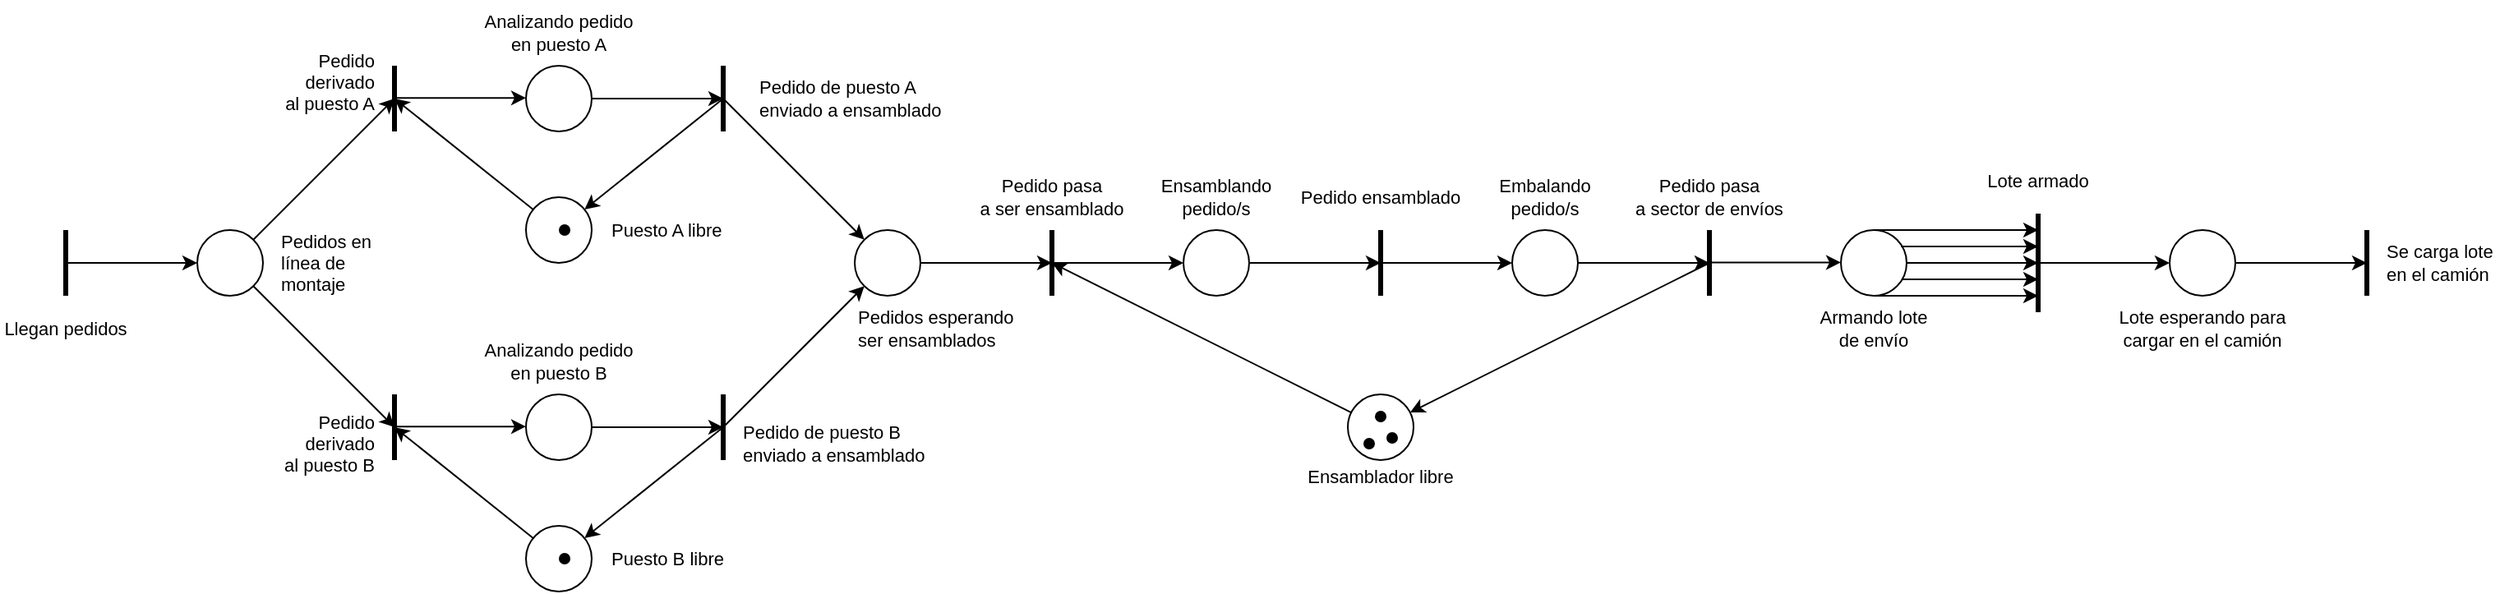 <mxfile version="13.8.5" type="github">
  <diagram id="_ANbzN1M4MJxJPfVMH9j" name="Page-1">
    <mxGraphModel dx="1135" dy="1262" grid="1" gridSize="10" guides="1" tooltips="1" connect="1" arrows="1" fold="1" page="1" pageScale="1" pageWidth="1100" pageHeight="850" math="0" shadow="0">
      <root>
        <mxCell id="0" />
        <mxCell id="1" parent="0" />
        <mxCell id="hwQlgyIUElPGhax0S_aQ-19" style="rounded=0;orthogonalLoop=1;jettySize=auto;html=1;strokeWidth=1;" parent="1" edge="1" source="hwQlgyIUElPGhax0S_aQ-1">
          <mxGeometry relative="1" as="geometry">
            <mxPoint x="320" y="120" as="targetPoint" />
            <mxPoint x="232.847" y="224.672" as="sourcePoint" />
          </mxGeometry>
        </mxCell>
        <mxCell id="hwQlgyIUElPGhax0S_aQ-20" style="edgeStyle=none;rounded=0;orthogonalLoop=1;jettySize=auto;html=1;strokeWidth=1;" parent="1" source="hwQlgyIUElPGhax0S_aQ-1" edge="1">
          <mxGeometry relative="1" as="geometry">
            <mxPoint x="320" y="320" as="targetPoint" />
          </mxGeometry>
        </mxCell>
        <mxCell id="hwQlgyIUElPGhax0S_aQ-1" value="" style="ellipse;whiteSpace=wrap;html=1;aspect=fixed;" parent="1" vertex="1">
          <mxGeometry x="200" y="200" width="40" height="40" as="geometry" />
        </mxCell>
        <mxCell id="hwQlgyIUElPGhax0S_aQ-23" style="edgeStyle=none;rounded=0;orthogonalLoop=1;jettySize=auto;html=1;strokeWidth=1;" parent="1" source="hwQlgyIUElPGhax0S_aQ-2" edge="1">
          <mxGeometry relative="1" as="geometry">
            <mxPoint x="520" y="320.0" as="targetPoint" />
          </mxGeometry>
        </mxCell>
        <mxCell id="hwQlgyIUElPGhax0S_aQ-2" value="" style="ellipse;whiteSpace=wrap;html=1;aspect=fixed;" parent="1" vertex="1">
          <mxGeometry x="400" y="300" width="40" height="40" as="geometry" />
        </mxCell>
        <mxCell id="hwQlgyIUElPGhax0S_aQ-24" style="edgeStyle=none;rounded=0;orthogonalLoop=1;jettySize=auto;html=1;strokeWidth=1;" parent="1" source="hwQlgyIUElPGhax0S_aQ-3" edge="1">
          <mxGeometry relative="1" as="geometry">
            <mxPoint x="520" y="120" as="targetPoint" />
          </mxGeometry>
        </mxCell>
        <mxCell id="hwQlgyIUElPGhax0S_aQ-3" value="" style="ellipse;whiteSpace=wrap;html=1;aspect=fixed;" parent="1" vertex="1">
          <mxGeometry x="400" y="100" width="40" height="40" as="geometry" />
        </mxCell>
        <mxCell id="hwQlgyIUElPGhax0S_aQ-4" value="" style="endArrow=none;html=1;strokeWidth=3;" parent="1" edge="1">
          <mxGeometry width="50" height="50" relative="1" as="geometry">
            <mxPoint x="320" y="140" as="sourcePoint" />
            <mxPoint x="320" y="100" as="targetPoint" />
          </mxGeometry>
        </mxCell>
        <mxCell id="hwQlgyIUElPGhax0S_aQ-5" value="" style="endArrow=none;html=1;strokeWidth=3;" parent="1" edge="1">
          <mxGeometry width="50" height="50" relative="1" as="geometry">
            <mxPoint x="320" y="340" as="sourcePoint" />
            <mxPoint x="320" y="300" as="targetPoint" />
          </mxGeometry>
        </mxCell>
        <mxCell id="hwQlgyIUElPGhax0S_aQ-6" value="" style="endArrow=none;html=1;strokeWidth=3;" parent="1" edge="1">
          <mxGeometry width="50" height="50" relative="1" as="geometry">
            <mxPoint x="120" y="240" as="sourcePoint" />
            <mxPoint x="120" y="200" as="targetPoint" />
          </mxGeometry>
        </mxCell>
        <mxCell id="hwQlgyIUElPGhax0S_aQ-22" style="edgeStyle=none;rounded=0;orthogonalLoop=1;jettySize=auto;html=1;strokeWidth=1;" parent="1" source="hwQlgyIUElPGhax0S_aQ-7" edge="1">
          <mxGeometry relative="1" as="geometry">
            <mxPoint x="320.0" y="320.0" as="targetPoint" />
          </mxGeometry>
        </mxCell>
        <mxCell id="hwQlgyIUElPGhax0S_aQ-7" value="" style="ellipse;whiteSpace=wrap;html=1;aspect=fixed;" parent="1" vertex="1">
          <mxGeometry x="400" y="380" width="40" height="40" as="geometry" />
        </mxCell>
        <mxCell id="hwQlgyIUElPGhax0S_aQ-21" style="edgeStyle=none;rounded=0;orthogonalLoop=1;jettySize=auto;html=1;strokeWidth=1;" parent="1" source="hwQlgyIUElPGhax0S_aQ-8" edge="1">
          <mxGeometry relative="1" as="geometry">
            <mxPoint x="320.0" y="120" as="targetPoint" />
          </mxGeometry>
        </mxCell>
        <mxCell id="hwQlgyIUElPGhax0S_aQ-8" value="" style="ellipse;whiteSpace=wrap;html=1;aspect=fixed;" parent="1" vertex="1">
          <mxGeometry x="400" y="180" width="40" height="40" as="geometry" />
        </mxCell>
        <mxCell id="hwQlgyIUElPGhax0S_aQ-9" value="" style="endArrow=none;html=1;strokeWidth=3;" parent="1" edge="1">
          <mxGeometry width="50" height="50" relative="1" as="geometry">
            <mxPoint x="520" y="140" as="sourcePoint" />
            <mxPoint x="520" y="100" as="targetPoint" />
          </mxGeometry>
        </mxCell>
        <mxCell id="hwQlgyIUElPGhax0S_aQ-10" value="" style="endArrow=none;html=1;strokeWidth=3;" parent="1" edge="1">
          <mxGeometry width="50" height="50" relative="1" as="geometry">
            <mxPoint x="520" y="340" as="sourcePoint" />
            <mxPoint x="520" y="300" as="targetPoint" />
          </mxGeometry>
        </mxCell>
        <mxCell id="hwQlgyIUElPGhax0S_aQ-25" style="edgeStyle=none;rounded=0;orthogonalLoop=1;jettySize=auto;html=1;strokeWidth=1;" parent="1" source="hwQlgyIUElPGhax0S_aQ-11" edge="1">
          <mxGeometry relative="1" as="geometry">
            <mxPoint x="720" y="220" as="targetPoint" />
          </mxGeometry>
        </mxCell>
        <mxCell id="hwQlgyIUElPGhax0S_aQ-11" value="" style="ellipse;whiteSpace=wrap;html=1;aspect=fixed;" parent="1" vertex="1">
          <mxGeometry x="600" y="200" width="40" height="40" as="geometry" />
        </mxCell>
        <mxCell id="hwQlgyIUElPGhax0S_aQ-26" style="edgeStyle=none;rounded=0;orthogonalLoop=1;jettySize=auto;html=1;strokeWidth=1;" parent="1" source="hwQlgyIUElPGhax0S_aQ-12" edge="1">
          <mxGeometry relative="1" as="geometry">
            <mxPoint x="920" y="220" as="targetPoint" />
          </mxGeometry>
        </mxCell>
        <mxCell id="hwQlgyIUElPGhax0S_aQ-12" value="" style="ellipse;whiteSpace=wrap;html=1;aspect=fixed;" parent="1" vertex="1">
          <mxGeometry x="800" y="200" width="40" height="40" as="geometry" />
        </mxCell>
        <mxCell id="hwQlgyIUElPGhax0S_aQ-13" value="" style="endArrow=none;html=1;strokeWidth=3;" parent="1" edge="1">
          <mxGeometry width="50" height="50" relative="1" as="geometry">
            <mxPoint x="720" y="240" as="sourcePoint" />
            <mxPoint x="720" y="200" as="targetPoint" />
          </mxGeometry>
        </mxCell>
        <mxCell id="hwQlgyIUElPGhax0S_aQ-27" style="edgeStyle=none;rounded=0;orthogonalLoop=1;jettySize=auto;html=1;strokeWidth=1;" parent="1" source="hwQlgyIUElPGhax0S_aQ-14" edge="1">
          <mxGeometry relative="1" as="geometry">
            <mxPoint x="720" y="220" as="targetPoint" />
          </mxGeometry>
        </mxCell>
        <mxCell id="hwQlgyIUElPGhax0S_aQ-14" value="" style="ellipse;whiteSpace=wrap;html=1;aspect=fixed;" parent="1" vertex="1">
          <mxGeometry x="900" y="300" width="40" height="40" as="geometry" />
        </mxCell>
        <mxCell id="hwQlgyIUElPGhax0S_aQ-15" value="" style="endArrow=none;html=1;strokeWidth=3;" parent="1" edge="1">
          <mxGeometry width="50" height="50" relative="1" as="geometry">
            <mxPoint x="920" y="240" as="sourcePoint" />
            <mxPoint x="920" y="200" as="targetPoint" />
          </mxGeometry>
        </mxCell>
        <mxCell id="hwQlgyIUElPGhax0S_aQ-28" style="edgeStyle=none;rounded=0;orthogonalLoop=1;jettySize=auto;html=1;strokeWidth=1;" parent="1" source="hwQlgyIUElPGhax0S_aQ-16" edge="1">
          <mxGeometry relative="1" as="geometry">
            <mxPoint x="1320.0" y="220" as="targetPoint" />
          </mxGeometry>
        </mxCell>
        <mxCell id="hwQlgyIUElPGhax0S_aQ-16" value="" style="ellipse;whiteSpace=wrap;html=1;aspect=fixed;" parent="1" vertex="1">
          <mxGeometry x="1200" y="200" width="40" height="40" as="geometry" />
        </mxCell>
        <mxCell id="hwQlgyIUElPGhax0S_aQ-18" value="" style="endArrow=none;html=1;strokeWidth=3;" parent="1" edge="1">
          <mxGeometry width="50" height="50" relative="1" as="geometry">
            <mxPoint x="1320" y="250" as="sourcePoint" />
            <mxPoint x="1320" y="190" as="targetPoint" />
          </mxGeometry>
        </mxCell>
        <mxCell id="hwQlgyIUElPGhax0S_aQ-29" style="edgeStyle=none;rounded=0;orthogonalLoop=1;jettySize=auto;html=1;strokeWidth=1;" parent="1" edge="1">
          <mxGeometry relative="1" as="geometry">
            <mxPoint x="400" y="319.58" as="targetPoint" />
            <mxPoint x="320" y="319.58" as="sourcePoint" />
          </mxGeometry>
        </mxCell>
        <mxCell id="hwQlgyIUElPGhax0S_aQ-30" style="edgeStyle=none;rounded=0;orthogonalLoop=1;jettySize=auto;html=1;strokeWidth=1;" parent="1" edge="1">
          <mxGeometry relative="1" as="geometry">
            <mxPoint x="400" y="119.58" as="targetPoint" />
            <mxPoint x="320" y="119.58" as="sourcePoint" />
          </mxGeometry>
        </mxCell>
        <mxCell id="hwQlgyIUElPGhax0S_aQ-31" style="edgeStyle=none;rounded=0;orthogonalLoop=1;jettySize=auto;html=1;strokeWidth=1;" parent="1" target="hwQlgyIUElPGhax0S_aQ-7" edge="1">
          <mxGeometry relative="1" as="geometry">
            <mxPoint x="330.0" y="330.0" as="targetPoint" />
            <mxPoint x="520" y="320" as="sourcePoint" />
          </mxGeometry>
        </mxCell>
        <mxCell id="hwQlgyIUElPGhax0S_aQ-32" style="edgeStyle=none;rounded=0;orthogonalLoop=1;jettySize=auto;html=1;strokeWidth=1;" parent="1" target="hwQlgyIUElPGhax0S_aQ-8" edge="1">
          <mxGeometry relative="1" as="geometry">
            <mxPoint x="450.002" y="275.858" as="targetPoint" />
            <mxPoint x="520" y="120" as="sourcePoint" />
          </mxGeometry>
        </mxCell>
        <mxCell id="hwQlgyIUElPGhax0S_aQ-33" style="edgeStyle=none;rounded=0;orthogonalLoop=1;jettySize=auto;html=1;strokeWidth=1;" parent="1" edge="1">
          <mxGeometry relative="1" as="geometry">
            <mxPoint x="200" y="220.0" as="targetPoint" />
            <mxPoint x="120" y="220.0" as="sourcePoint" />
          </mxGeometry>
        </mxCell>
        <mxCell id="hwQlgyIUElPGhax0S_aQ-34" style="edgeStyle=none;rounded=0;orthogonalLoop=1;jettySize=auto;html=1;strokeWidth=1;" parent="1" target="hwQlgyIUElPGhax0S_aQ-11" edge="1">
          <mxGeometry relative="1" as="geometry">
            <mxPoint x="444.142" y="435.858" as="targetPoint" />
            <mxPoint x="520" y="320" as="sourcePoint" />
          </mxGeometry>
        </mxCell>
        <mxCell id="hwQlgyIUElPGhax0S_aQ-35" style="edgeStyle=none;rounded=0;orthogonalLoop=1;jettySize=auto;html=1;strokeWidth=1;" parent="1" target="hwQlgyIUElPGhax0S_aQ-11" edge="1">
          <mxGeometry relative="1" as="geometry">
            <mxPoint x="607.153" y="224.672" as="targetPoint" />
            <mxPoint x="520" y="120" as="sourcePoint" />
          </mxGeometry>
        </mxCell>
        <mxCell id="hwQlgyIUElPGhax0S_aQ-36" style="edgeStyle=none;rounded=0;orthogonalLoop=1;jettySize=auto;html=1;strokeWidth=1;" parent="1" edge="1">
          <mxGeometry relative="1" as="geometry">
            <mxPoint x="800" y="220" as="targetPoint" />
            <mxPoint x="720" y="220" as="sourcePoint" />
          </mxGeometry>
        </mxCell>
        <mxCell id="hwQlgyIUElPGhax0S_aQ-37" style="edgeStyle=none;rounded=0;orthogonalLoop=1;jettySize=auto;html=1;strokeWidth=1;" parent="1" target="hwQlgyIUElPGhax0S_aQ-14" edge="1">
          <mxGeometry relative="1" as="geometry">
            <mxPoint x="930" y="230" as="targetPoint" />
            <mxPoint x="1120" y="220" as="sourcePoint" />
          </mxGeometry>
        </mxCell>
        <mxCell id="hwQlgyIUElPGhax0S_aQ-38" style="edgeStyle=none;rounded=0;orthogonalLoop=1;jettySize=auto;html=1;strokeWidth=1;" parent="1" edge="1">
          <mxGeometry relative="1" as="geometry">
            <mxPoint x="1000" y="220" as="targetPoint" />
            <mxPoint x="920" y="220" as="sourcePoint" />
          </mxGeometry>
        </mxCell>
        <mxCell id="hwQlgyIUElPGhax0S_aQ-39" style="edgeStyle=none;rounded=0;orthogonalLoop=1;jettySize=auto;html=1;strokeWidth=1;exitX=0.915;exitY=0.251;exitDx=0;exitDy=0;exitPerimeter=0;" parent="1" source="hwQlgyIUElPGhax0S_aQ-16" edge="1">
          <mxGeometry relative="1" as="geometry">
            <mxPoint x="1320.0" y="210" as="targetPoint" />
            <mxPoint x="1240" y="210" as="sourcePoint" />
          </mxGeometry>
        </mxCell>
        <mxCell id="hwQlgyIUElPGhax0S_aQ-40" style="edgeStyle=none;rounded=0;orthogonalLoop=1;jettySize=auto;html=1;strokeWidth=1;exitX=0.5;exitY=0;exitDx=0;exitDy=0;" parent="1" source="hwQlgyIUElPGhax0S_aQ-16" edge="1">
          <mxGeometry relative="1" as="geometry">
            <mxPoint x="1320.0" y="200" as="targetPoint" />
            <mxPoint x="1240" y="200" as="sourcePoint" />
          </mxGeometry>
        </mxCell>
        <mxCell id="hwQlgyIUElPGhax0S_aQ-41" style="edgeStyle=none;rounded=0;orthogonalLoop=1;jettySize=auto;html=1;strokeWidth=1;exitX=0.933;exitY=0.751;exitDx=0;exitDy=0;exitPerimeter=0;" parent="1" source="hwQlgyIUElPGhax0S_aQ-16" edge="1">
          <mxGeometry relative="1" as="geometry">
            <mxPoint x="1320.0" y="230" as="targetPoint" />
            <mxPoint x="1240" y="230" as="sourcePoint" />
          </mxGeometry>
        </mxCell>
        <mxCell id="hwQlgyIUElPGhax0S_aQ-42" style="edgeStyle=none;rounded=0;orthogonalLoop=1;jettySize=auto;html=1;strokeWidth=1;exitX=0.5;exitY=1;exitDx=0;exitDy=0;" parent="1" source="hwQlgyIUElPGhax0S_aQ-16" edge="1">
          <mxGeometry relative="1" as="geometry">
            <mxPoint x="1320.0" y="240" as="targetPoint" />
            <mxPoint x="1240" y="240" as="sourcePoint" />
          </mxGeometry>
        </mxCell>
        <mxCell id="hwQlgyIUElPGhax0S_aQ-43" value="Llegan pedidos" style="text;html=1;strokeColor=none;fillColor=none;align=center;verticalAlign=middle;whiteSpace=wrap;rounded=0;fontSize=11;" parent="1" vertex="1">
          <mxGeometry x="80" y="240" width="80" height="40" as="geometry" />
        </mxCell>
        <mxCell id="hwQlgyIUElPGhax0S_aQ-44" value="&lt;div align=&quot;left&quot;&gt;Pedidos en línea de montaje&lt;br&gt;&lt;/div&gt;" style="text;html=1;strokeColor=none;fillColor=none;align=center;verticalAlign=middle;whiteSpace=wrap;rounded=0;fontSize=11;" parent="1" vertex="1">
          <mxGeometry x="250" y="200" width="80" height="40" as="geometry" />
        </mxCell>
        <mxCell id="hwQlgyIUElPGhax0S_aQ-45" value="&lt;div&gt;Pedido derivado&lt;/div&gt;&lt;div&gt;al puesto A&lt;br&gt;&lt;/div&gt;" style="text;html=1;strokeColor=none;fillColor=none;align=right;verticalAlign=middle;whiteSpace=wrap;rounded=0;fontSize=11;" parent="1" vertex="1">
          <mxGeometry x="230" y="90" width="80" height="40" as="geometry" />
        </mxCell>
        <mxCell id="hwQlgyIUElPGhax0S_aQ-46" value="&lt;div&gt;Pedido derivado&lt;/div&gt;&lt;div&gt;al puesto B&lt;br&gt;&lt;/div&gt;" style="text;html=1;strokeColor=none;fillColor=none;align=right;verticalAlign=middle;whiteSpace=wrap;rounded=0;fontSize=11;" parent="1" vertex="1">
          <mxGeometry x="230" y="310" width="80" height="40" as="geometry" />
        </mxCell>
        <mxCell id="hwQlgyIUElPGhax0S_aQ-47" value="Puesto A libre" style="text;html=1;strokeColor=none;fillColor=none;align=left;verticalAlign=middle;whiteSpace=wrap;rounded=0;fontSize=11;" parent="1" vertex="1">
          <mxGeometry x="450" y="180" width="80" height="40" as="geometry" />
        </mxCell>
        <mxCell id="hwQlgyIUElPGhax0S_aQ-49" value="Puesto B libre" style="text;html=1;strokeColor=none;fillColor=none;align=left;verticalAlign=middle;whiteSpace=wrap;rounded=0;fontSize=11;" parent="1" vertex="1">
          <mxGeometry x="450" y="380" width="80" height="40" as="geometry" />
        </mxCell>
        <mxCell id="hwQlgyIUElPGhax0S_aQ-50" value="&lt;div&gt;Analizando pedido&lt;/div&gt;&lt;div&gt;en puesto B&lt;/div&gt;" style="text;html=1;strokeColor=none;fillColor=none;align=center;verticalAlign=middle;whiteSpace=wrap;rounded=0;fontSize=11;" parent="1" vertex="1">
          <mxGeometry x="360" y="260" width="120" height="40" as="geometry" />
        </mxCell>
        <mxCell id="hwQlgyIUElPGhax0S_aQ-51" value="&lt;div&gt;Analizando pedido&lt;/div&gt;&lt;div&gt;en puesto A&lt;br&gt;&lt;/div&gt;" style="text;html=1;strokeColor=none;fillColor=none;align=center;verticalAlign=middle;whiteSpace=wrap;rounded=0;fontSize=11;" parent="1" vertex="1">
          <mxGeometry x="360" y="60" width="120" height="40" as="geometry" />
        </mxCell>
        <mxCell id="hwQlgyIUElPGhax0S_aQ-53" value="&lt;div&gt;Pedido de puesto B&lt;/div&gt;enviado a ensamblado" style="text;html=1;strokeColor=none;fillColor=none;align=left;verticalAlign=middle;whiteSpace=wrap;rounded=0;fontSize=11;" parent="1" vertex="1">
          <mxGeometry x="530" y="310" width="120" height="40" as="geometry" />
        </mxCell>
        <mxCell id="hwQlgyIUElPGhax0S_aQ-55" value="&lt;div&gt;Pedidos esperando&lt;/div&gt;&lt;div&gt;ser ensamblados&lt;br&gt;&lt;/div&gt;" style="text;html=1;strokeColor=none;fillColor=none;align=left;verticalAlign=middle;whiteSpace=wrap;rounded=0;fontSize=11;" parent="1" vertex="1">
          <mxGeometry x="600" y="240" width="120" height="40" as="geometry" />
        </mxCell>
        <mxCell id="hwQlgyIUElPGhax0S_aQ-56" value="&lt;div&gt;Pedido pasa&lt;/div&gt;&lt;div&gt;a ser ensamblado&lt;br&gt;&lt;/div&gt;" style="text;html=1;strokeColor=none;fillColor=none;align=center;verticalAlign=middle;whiteSpace=wrap;rounded=0;fontSize=11;" parent="1" vertex="1">
          <mxGeometry x="660" y="160" width="120" height="40" as="geometry" />
        </mxCell>
        <mxCell id="hwQlgyIUElPGhax0S_aQ-57" value="Ensamblador libre" style="text;html=1;strokeColor=none;fillColor=none;align=center;verticalAlign=middle;whiteSpace=wrap;rounded=0;fontSize=11;" parent="1" vertex="1">
          <mxGeometry x="860" y="330" width="120" height="40" as="geometry" />
        </mxCell>
        <mxCell id="hwQlgyIUElPGhax0S_aQ-58" value="&lt;div&gt;Ensamblando&lt;/div&gt;&lt;div&gt;pedido/s&lt;br&gt;&lt;/div&gt;" style="text;html=1;strokeColor=none;fillColor=none;align=center;verticalAlign=middle;whiteSpace=wrap;rounded=0;fontSize=11;" parent="1" vertex="1">
          <mxGeometry x="760" y="160" width="120" height="40" as="geometry" />
        </mxCell>
        <mxCell id="hwQlgyIUElPGhax0S_aQ-59" value="&lt;div&gt;Pedido pasa&lt;/div&gt;&lt;div&gt;a sector de envíos&lt;br&gt;&lt;/div&gt;" style="text;html=1;strokeColor=none;fillColor=none;align=center;verticalAlign=middle;whiteSpace=wrap;rounded=0;fontSize=11;" parent="1" vertex="1">
          <mxGeometry x="1060" y="160" width="120" height="40" as="geometry" />
        </mxCell>
        <mxCell id="hwQlgyIUElPGhax0S_aQ-60" value="&lt;div&gt;Armando lote&lt;/div&gt;&lt;div&gt;de envío&lt;br&gt;&lt;/div&gt;" style="text;html=1;strokeColor=none;fillColor=none;align=center;verticalAlign=middle;whiteSpace=wrap;rounded=0;fontSize=11;" parent="1" vertex="1">
          <mxGeometry x="1160" y="240" width="120" height="40" as="geometry" />
        </mxCell>
        <mxCell id="hwQlgyIUElPGhax0S_aQ-61" value="Lote armado" style="text;html=1;strokeColor=none;fillColor=none;align=center;verticalAlign=middle;whiteSpace=wrap;rounded=0;fontSize=11;" parent="1" vertex="1">
          <mxGeometry x="1280" y="150" width="80" height="40" as="geometry" />
        </mxCell>
        <mxCell id="hwQlgyIUElPGhax0S_aQ-62" value="&lt;div&gt;Pedido de puesto A&lt;br&gt;&lt;/div&gt;enviado a ensamblado" style="text;html=1;strokeColor=none;fillColor=none;align=left;verticalAlign=middle;whiteSpace=wrap;rounded=0;fontSize=11;" parent="1" vertex="1">
          <mxGeometry x="540" y="100" width="120" height="40" as="geometry" />
        </mxCell>
        <mxCell id="BtQzQzE5J5TL3UL6aQcZ-1" value="" style="ellipse;whiteSpace=wrap;html=1;aspect=fixed;fillColor=#000000;strokeColor=none;" parent="1" vertex="1">
          <mxGeometry x="916.5" y="310" width="7" height="7" as="geometry" />
        </mxCell>
        <mxCell id="BtQzQzE5J5TL3UL6aQcZ-2" value="" style="ellipse;whiteSpace=wrap;html=1;aspect=fixed;fillColor=#000000;strokeColor=none;" parent="1" vertex="1">
          <mxGeometry x="909.5" y="326.5" width="7" height="7" as="geometry" />
        </mxCell>
        <mxCell id="BtQzQzE5J5TL3UL6aQcZ-3" value="" style="ellipse;whiteSpace=wrap;html=1;aspect=fixed;fillColor=#000000;strokeColor=none;" parent="1" vertex="1">
          <mxGeometry x="923.5" y="323" width="7" height="7" as="geometry" />
        </mxCell>
        <mxCell id="BtQzQzE5J5TL3UL6aQcZ-5" value="" style="ellipse;whiteSpace=wrap;html=1;aspect=fixed;fillColor=#000000;strokeColor=none;" parent="1" vertex="1">
          <mxGeometry x="420" y="396.5" width="7" height="7" as="geometry" />
        </mxCell>
        <mxCell id="BtQzQzE5J5TL3UL6aQcZ-6" value="" style="ellipse;whiteSpace=wrap;html=1;aspect=fixed;fillColor=#000000;strokeColor=none;" parent="1" vertex="1">
          <mxGeometry x="420" y="196.5" width="7" height="7" as="geometry" />
        </mxCell>
        <mxCell id="ePsIawldVn9w3vDJ7131-2" style="edgeStyle=none;rounded=0;orthogonalLoop=1;jettySize=auto;html=1;strokeWidth=1;" edge="1" parent="1">
          <mxGeometry relative="1" as="geometry">
            <mxPoint x="1400" y="220.0" as="targetPoint" />
            <mxPoint x="1320" y="220.0" as="sourcePoint" />
          </mxGeometry>
        </mxCell>
        <mxCell id="ePsIawldVn9w3vDJ7131-3" value="&lt;div&gt;Se carga lote&lt;/div&gt;&lt;div&gt;en el camión&lt;/div&gt;" style="text;html=1;strokeColor=none;fillColor=none;align=left;verticalAlign=middle;whiteSpace=wrap;rounded=0;fontSize=11;" vertex="1" parent="1">
          <mxGeometry x="1530" y="200" width="70" height="40" as="geometry" />
        </mxCell>
        <mxCell id="ePsIawldVn9w3vDJ7131-4" style="edgeStyle=none;rounded=0;orthogonalLoop=1;jettySize=auto;html=1;strokeWidth=1;" edge="1" source="ePsIawldVn9w3vDJ7131-5" parent="1">
          <mxGeometry relative="1" as="geometry">
            <mxPoint x="1520.0" y="220.0" as="targetPoint" />
          </mxGeometry>
        </mxCell>
        <mxCell id="ePsIawldVn9w3vDJ7131-5" value="" style="ellipse;whiteSpace=wrap;html=1;aspect=fixed;" vertex="1" parent="1">
          <mxGeometry x="1400" y="200" width="40" height="40" as="geometry" />
        </mxCell>
        <mxCell id="ePsIawldVn9w3vDJ7131-6" value="" style="endArrow=none;html=1;strokeWidth=3;" edge="1" parent="1">
          <mxGeometry width="50" height="50" relative="1" as="geometry">
            <mxPoint x="1520" y="240.0" as="sourcePoint" />
            <mxPoint x="1520" y="200.0" as="targetPoint" />
          </mxGeometry>
        </mxCell>
        <mxCell id="ePsIawldVn9w3vDJ7131-7" value="&lt;div&gt;Lote esperando para&lt;/div&gt;&lt;div&gt;cargar en el camión&lt;br&gt;&lt;/div&gt;" style="text;html=1;strokeColor=none;fillColor=none;align=center;verticalAlign=middle;whiteSpace=wrap;rounded=0;fontSize=11;" vertex="1" parent="1">
          <mxGeometry x="1360" y="240" width="120" height="40" as="geometry" />
        </mxCell>
        <mxCell id="ePsIawldVn9w3vDJ7131-8" value="" style="ellipse;whiteSpace=wrap;html=1;aspect=fixed;" vertex="1" parent="1">
          <mxGeometry x="1000" y="200" width="40" height="40" as="geometry" />
        </mxCell>
        <mxCell id="ePsIawldVn9w3vDJ7131-9" value="" style="endArrow=none;html=1;strokeWidth=3;" edge="1" parent="1">
          <mxGeometry width="50" height="50" relative="1" as="geometry">
            <mxPoint x="1120" y="240" as="sourcePoint" />
            <mxPoint x="1120" y="200" as="targetPoint" />
          </mxGeometry>
        </mxCell>
        <mxCell id="ePsIawldVn9w3vDJ7131-10" style="edgeStyle=none;rounded=0;orthogonalLoop=1;jettySize=auto;html=1;strokeWidth=1;" edge="1" parent="1">
          <mxGeometry relative="1" as="geometry">
            <mxPoint x="1120" y="220" as="targetPoint" />
            <mxPoint x="1040" y="220" as="sourcePoint" />
          </mxGeometry>
        </mxCell>
        <mxCell id="ePsIawldVn9w3vDJ7131-11" style="edgeStyle=none;rounded=0;orthogonalLoop=1;jettySize=auto;html=1;strokeWidth=1;" edge="1" parent="1">
          <mxGeometry relative="1" as="geometry">
            <mxPoint x="1200" y="219.71" as="targetPoint" />
            <mxPoint x="1120" y="219.71" as="sourcePoint" />
          </mxGeometry>
        </mxCell>
        <mxCell id="ePsIawldVn9w3vDJ7131-12" value="&lt;div&gt;Embalando&lt;/div&gt;&lt;div&gt;pedido/s&lt;br&gt;&lt;/div&gt;" style="text;html=1;strokeColor=none;fillColor=none;align=center;verticalAlign=middle;whiteSpace=wrap;rounded=0;fontSize=11;" vertex="1" parent="1">
          <mxGeometry x="960" y="160" width="120" height="40" as="geometry" />
        </mxCell>
        <mxCell id="ePsIawldVn9w3vDJ7131-13" value="&lt;div&gt;Pedido ensamblado&lt;br&gt;&lt;/div&gt;" style="text;html=1;strokeColor=none;fillColor=none;align=center;verticalAlign=middle;whiteSpace=wrap;rounded=0;fontSize=11;" vertex="1" parent="1">
          <mxGeometry x="860" y="160" width="120" height="40" as="geometry" />
        </mxCell>
      </root>
    </mxGraphModel>
  </diagram>
</mxfile>
